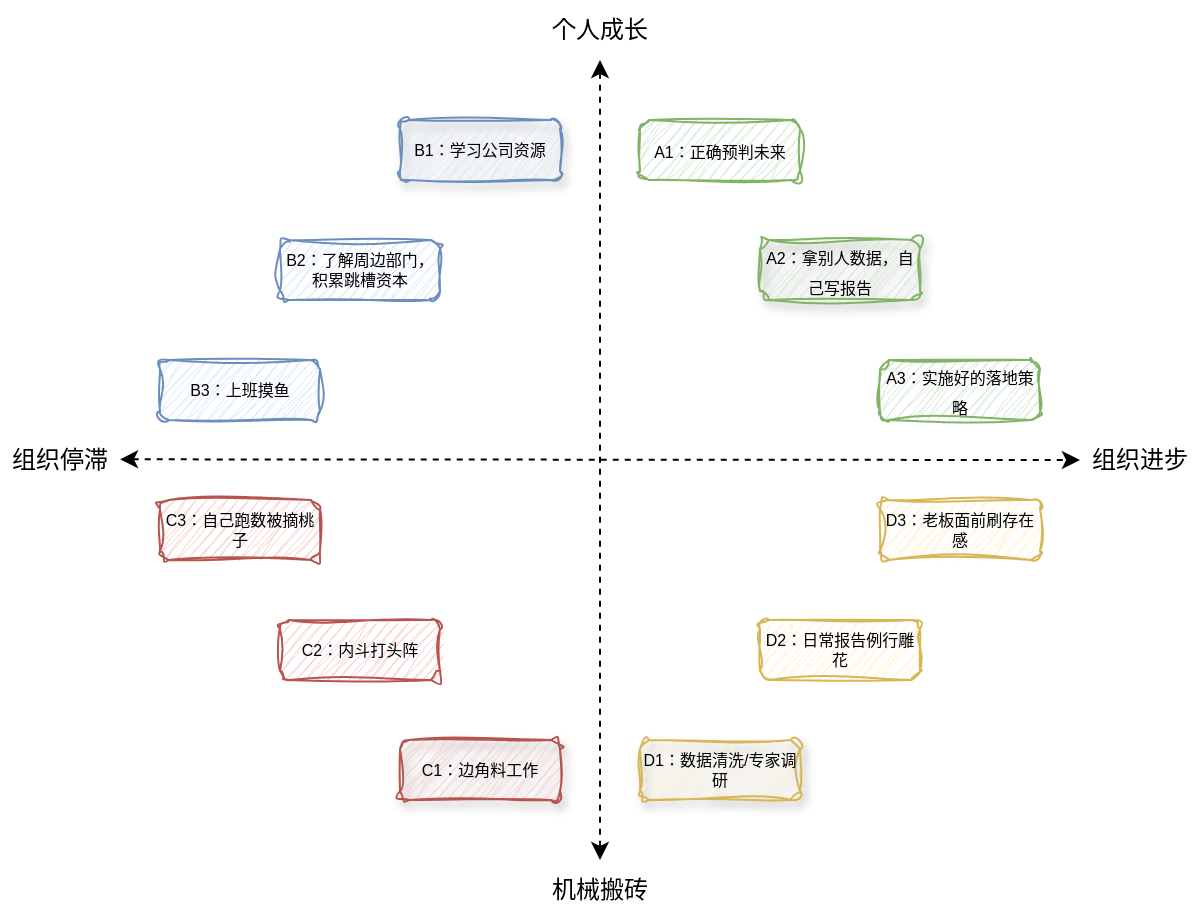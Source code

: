 <mxfile version="24.7.16">
  <diagram name="第 1 页" id="jb5ZMj83evHLwFNh5XGR">
    <mxGraphModel dx="1077" dy="574" grid="0" gridSize="10" guides="1" tooltips="1" connect="1" arrows="1" fold="1" page="1" pageScale="1" pageWidth="827" pageHeight="1169" math="0" shadow="0">
      <root>
        <mxCell id="0" />
        <mxCell id="1" parent="0" />
        <mxCell id="HtIYcwEj7GwXrSsQFHHO-2" value="" style="endArrow=classic;startArrow=classic;html=1;rounded=0;strokeColor=#000000;align=center;fontStyle=0;labelPosition=center;verticalLabelPosition=middle;verticalAlign=middle;strokeWidth=1;curved=0;shadow=0;dashed=1;" edge="1" parent="1">
          <mxGeometry width="50" height="50" relative="1" as="geometry">
            <mxPoint x="160" y="399.66" as="sourcePoint" />
            <mxPoint x="640" y="400" as="targetPoint" />
          </mxGeometry>
        </mxCell>
        <mxCell id="HtIYcwEj7GwXrSsQFHHO-3" value="" style="endArrow=classic;startArrow=classic;html=1;rounded=0;strokeColor=#000000;align=center;fontStyle=0;labelPosition=center;verticalLabelPosition=middle;verticalAlign=middle;strokeWidth=1;dashed=1;" edge="1" parent="1">
          <mxGeometry width="50" height="50" relative="1" as="geometry">
            <mxPoint x="400" y="200" as="sourcePoint" />
            <mxPoint x="400" y="600" as="targetPoint" />
          </mxGeometry>
        </mxCell>
        <mxCell id="HtIYcwEj7GwXrSsQFHHO-4" value="组织进步" style="text;html=1;align=center;verticalAlign=middle;whiteSpace=wrap;rounded=1;strokeColor=none;fontStyle=0;labelPosition=center;verticalLabelPosition=middle;sketch=1;curveFitting=1;jiggle=2;" vertex="1" parent="1">
          <mxGeometry x="640" y="385" width="60" height="30" as="geometry" />
        </mxCell>
        <mxCell id="HtIYcwEj7GwXrSsQFHHO-5" value="组织停滞" style="text;html=1;align=center;verticalAlign=middle;whiteSpace=wrap;rounded=1;strokeColor=none;fontStyle=0;labelPosition=center;verticalLabelPosition=middle;sketch=1;curveFitting=1;jiggle=2;" vertex="1" parent="1">
          <mxGeometry x="100" y="385" width="60" height="30" as="geometry" />
        </mxCell>
        <mxCell id="HtIYcwEj7GwXrSsQFHHO-6" value="机械搬砖" style="text;html=1;align=center;verticalAlign=middle;whiteSpace=wrap;rounded=1;strokeColor=none;fontStyle=0;labelPosition=center;verticalLabelPosition=middle;sketch=1;curveFitting=1;jiggle=2;" vertex="1" parent="1">
          <mxGeometry x="370" y="600" width="60" height="30" as="geometry" />
        </mxCell>
        <mxCell id="HtIYcwEj7GwXrSsQFHHO-7" value="个人成长" style="text;html=1;align=center;verticalAlign=middle;whiteSpace=wrap;rounded=1;strokeColor=none;fontStyle=0;labelPosition=center;verticalLabelPosition=middle;sketch=1;curveFitting=1;jiggle=2;" vertex="1" parent="1">
          <mxGeometry x="370" y="170" width="60" height="30" as="geometry" />
        </mxCell>
        <mxCell id="HtIYcwEj7GwXrSsQFHHO-9" value="&lt;font style=&quot;font-size: 8px;&quot;&gt;&lt;br&gt;A2：拿别人数据，自己写报告&lt;br&gt;&lt;br&gt;&lt;/font&gt;" style="rounded=1;whiteSpace=wrap;html=1;glass=0;shadow=1;align=center;fontStyle=0;labelPosition=center;verticalLabelPosition=middle;verticalAlign=middle;fillColor=#d5e8d4;strokeColor=#82b366;sketch=1;curveFitting=1;jiggle=2;" vertex="1" parent="1">
          <mxGeometry x="480" y="290" width="80" height="30" as="geometry" />
        </mxCell>
        <mxCell id="HtIYcwEj7GwXrSsQFHHO-10" value="&lt;font style=&quot;font-size: 8px;&quot;&gt;&lt;br&gt;&lt;/font&gt;&lt;div&gt;&lt;font style=&quot;font-size: 8px;&quot;&gt;A3：实施好的落地策略&lt;/font&gt;&lt;br&gt;&lt;/div&gt;&lt;font style=&quot;font-size: 8px;&quot;&gt;&lt;br&gt;&lt;/font&gt;" style="rounded=1;whiteSpace=wrap;html=1;fillColor=#d5e8d4;align=center;fontStyle=0;labelPosition=center;verticalLabelPosition=middle;verticalAlign=middle;strokeColor=#82b366;sketch=1;curveFitting=1;jiggle=2;" vertex="1" parent="1">
          <mxGeometry x="540" y="350" width="80" height="30" as="geometry" />
        </mxCell>
        <mxCell id="HtIYcwEj7GwXrSsQFHHO-11" value="&lt;div&gt;&lt;font style=&quot;font-size: 8px;&quot;&gt;A1：正确预判未来&lt;/font&gt;&lt;/div&gt;" style="rounded=1;whiteSpace=wrap;html=1;align=center;fontStyle=0;labelPosition=center;verticalLabelPosition=middle;verticalAlign=middle;fillColor=#d5e8d4;strokeColor=#82b366;sketch=1;curveFitting=1;jiggle=2;" vertex="1" parent="1">
          <mxGeometry x="420" y="230" width="80" height="30" as="geometry" />
        </mxCell>
        <mxCell id="HtIYcwEj7GwXrSsQFHHO-12" value="B1：学习公司资源  " style="rounded=1;whiteSpace=wrap;html=1;glass=0;shadow=1;fontSize=8;align=center;fontStyle=0;labelPosition=center;verticalLabelPosition=middle;verticalAlign=middle;fillColor=#dae8fc;strokeColor=#6c8ebf;sketch=1;curveFitting=1;jiggle=2;" vertex="1" parent="1">
          <mxGeometry x="300" y="230" width="80" height="30" as="geometry" />
        </mxCell>
        <mxCell id="HtIYcwEj7GwXrSsQFHHO-13" value="B2：了解周边部门，积累跳槽资本" style="rounded=1;whiteSpace=wrap;html=1;fontSize=8;align=center;fontStyle=0;labelPosition=center;verticalLabelPosition=middle;verticalAlign=middle;fillColor=#dae8fc;strokeColor=#6c8ebf;sketch=1;curveFitting=1;jiggle=2;" vertex="1" parent="1">
          <mxGeometry x="240" y="290" width="80" height="30" as="geometry" />
        </mxCell>
        <mxCell id="HtIYcwEj7GwXrSsQFHHO-14" value="B3：上班摸鱼" style="rounded=1;whiteSpace=wrap;html=1;strokeColor=#6c8ebf;fontSize=8;align=center;fontStyle=0;labelPosition=center;verticalLabelPosition=middle;verticalAlign=middle;fillColor=#dae8fc;sketch=1;curveFitting=1;jiggle=2;" vertex="1" parent="1">
          <mxGeometry x="180" y="350" width="80" height="30" as="geometry" />
        </mxCell>
        <mxCell id="HtIYcwEj7GwXrSsQFHHO-15" value="C1：边角料工作  " style="rounded=1;whiteSpace=wrap;html=1;glass=0;shadow=1;fontSize=8;align=center;fontStyle=0;labelPosition=center;verticalLabelPosition=middle;verticalAlign=middle;fillColor=#f8cecc;strokeColor=#b85450;sketch=1;curveFitting=1;jiggle=2;" vertex="1" parent="1">
          <mxGeometry x="300" y="540" width="80" height="30" as="geometry" />
        </mxCell>
        <mxCell id="HtIYcwEj7GwXrSsQFHHO-16" value="C3：自己跑数被摘桃子" style="rounded=1;whiteSpace=wrap;html=1;fontSize=8;align=center;fontStyle=0;labelPosition=center;verticalLabelPosition=middle;verticalAlign=middle;fillColor=#f8cecc;strokeColor=#b85450;sketch=1;curveFitting=1;jiggle=2;" vertex="1" parent="1">
          <mxGeometry x="180" y="420" width="80" height="30" as="geometry" />
        </mxCell>
        <mxCell id="HtIYcwEj7GwXrSsQFHHO-17" value="C2：内斗打头阵" style="rounded=1;whiteSpace=wrap;html=1;strokeColor=#b85450;fontSize=8;fillColor=#f8cecc;align=center;fontStyle=0;labelPosition=center;verticalLabelPosition=middle;verticalAlign=middle;sketch=1;curveFitting=1;jiggle=2;" vertex="1" parent="1">
          <mxGeometry x="240" y="480" width="80" height="30" as="geometry" />
        </mxCell>
        <mxCell id="HtIYcwEj7GwXrSsQFHHO-18" value="&lt;div&gt;D1：数据清洗/专家调研&lt;/div&gt;" style="rounded=1;whiteSpace=wrap;html=1;glass=0;shadow=1;fontSize=8;align=center;fontStyle=0;labelPosition=center;verticalLabelPosition=middle;verticalAlign=middle;fillColor=#fff2cc;strokeColor=#d6b656;sketch=1;curveFitting=1;jiggle=2;" vertex="1" parent="1">
          <mxGeometry x="420" y="540" width="80" height="30" as="geometry" />
        </mxCell>
        <mxCell id="HtIYcwEj7GwXrSsQFHHO-19" value="D2：日常报告例行雕花" style="rounded=1;whiteSpace=wrap;html=1;fontSize=8;fillColor=#fff2cc;align=center;fontStyle=0;labelPosition=center;verticalLabelPosition=middle;verticalAlign=middle;strokeColor=#d6b656;sketch=1;curveFitting=1;jiggle=2;" vertex="1" parent="1">
          <mxGeometry x="480" y="480" width="80" height="30" as="geometry" />
        </mxCell>
        <mxCell id="HtIYcwEj7GwXrSsQFHHO-20" value="D3：老板面前刷存在感" style="rounded=1;whiteSpace=wrap;html=1;strokeColor=#d6b656;fontSize=8;align=center;fontStyle=0;labelPosition=center;verticalLabelPosition=middle;verticalAlign=middle;fillColor=#fff2cc;sketch=1;curveFitting=1;jiggle=2;" vertex="1" parent="1">
          <mxGeometry x="540" y="420" width="80" height="30" as="geometry" />
        </mxCell>
      </root>
    </mxGraphModel>
  </diagram>
</mxfile>
